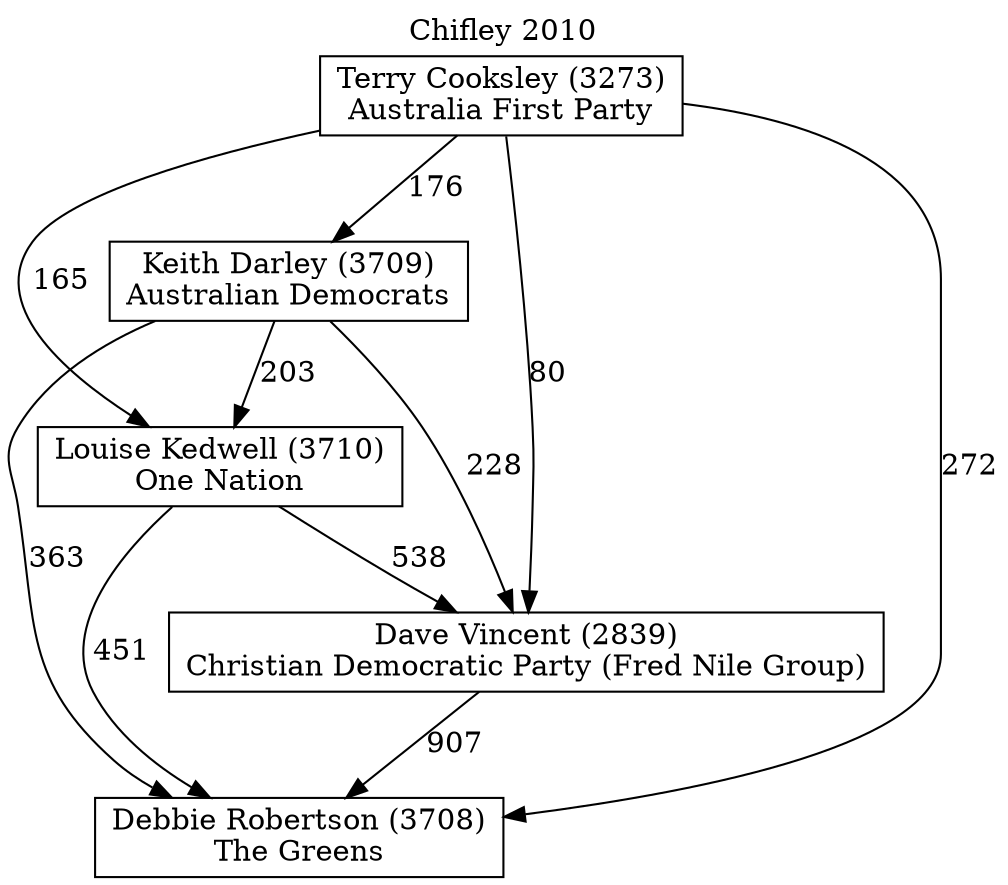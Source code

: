 // House preference flow
digraph "Debbie Robertson (3708)_Chifley_2010" {
	graph [label="Chifley 2010" labelloc=t mclimit=10]
	node [shape=box]
	"Debbie Robertson (3708)" [label="Debbie Robertson (3708)
The Greens"]
	"Dave Vincent (2839)" [label="Dave Vincent (2839)
Christian Democratic Party (Fred Nile Group)"]
	"Louise Kedwell (3710)" [label="Louise Kedwell (3710)
One Nation"]
	"Keith Darley (3709)" [label="Keith Darley (3709)
Australian Democrats"]
	"Terry Cooksley (3273)" [label="Terry Cooksley (3273)
Australia First Party"]
	"Debbie Robertson (3708)" [label="Debbie Robertson (3708)
The Greens"]
	"Louise Kedwell (3710)" [label="Louise Kedwell (3710)
One Nation"]
	"Keith Darley (3709)" [label="Keith Darley (3709)
Australian Democrats"]
	"Terry Cooksley (3273)" [label="Terry Cooksley (3273)
Australia First Party"]
	"Debbie Robertson (3708)" [label="Debbie Robertson (3708)
The Greens"]
	"Keith Darley (3709)" [label="Keith Darley (3709)
Australian Democrats"]
	"Terry Cooksley (3273)" [label="Terry Cooksley (3273)
Australia First Party"]
	"Debbie Robertson (3708)" [label="Debbie Robertson (3708)
The Greens"]
	"Terry Cooksley (3273)" [label="Terry Cooksley (3273)
Australia First Party"]
	"Terry Cooksley (3273)" [label="Terry Cooksley (3273)
Australia First Party"]
	"Keith Darley (3709)" [label="Keith Darley (3709)
Australian Democrats"]
	"Terry Cooksley (3273)" [label="Terry Cooksley (3273)
Australia First Party"]
	"Terry Cooksley (3273)" [label="Terry Cooksley (3273)
Australia First Party"]
	"Louise Kedwell (3710)" [label="Louise Kedwell (3710)
One Nation"]
	"Keith Darley (3709)" [label="Keith Darley (3709)
Australian Democrats"]
	"Terry Cooksley (3273)" [label="Terry Cooksley (3273)
Australia First Party"]
	"Louise Kedwell (3710)" [label="Louise Kedwell (3710)
One Nation"]
	"Terry Cooksley (3273)" [label="Terry Cooksley (3273)
Australia First Party"]
	"Terry Cooksley (3273)" [label="Terry Cooksley (3273)
Australia First Party"]
	"Keith Darley (3709)" [label="Keith Darley (3709)
Australian Democrats"]
	"Terry Cooksley (3273)" [label="Terry Cooksley (3273)
Australia First Party"]
	"Terry Cooksley (3273)" [label="Terry Cooksley (3273)
Australia First Party"]
	"Dave Vincent (2839)" [label="Dave Vincent (2839)
Christian Democratic Party (Fred Nile Group)"]
	"Louise Kedwell (3710)" [label="Louise Kedwell (3710)
One Nation"]
	"Keith Darley (3709)" [label="Keith Darley (3709)
Australian Democrats"]
	"Terry Cooksley (3273)" [label="Terry Cooksley (3273)
Australia First Party"]
	"Dave Vincent (2839)" [label="Dave Vincent (2839)
Christian Democratic Party (Fred Nile Group)"]
	"Keith Darley (3709)" [label="Keith Darley (3709)
Australian Democrats"]
	"Terry Cooksley (3273)" [label="Terry Cooksley (3273)
Australia First Party"]
	"Dave Vincent (2839)" [label="Dave Vincent (2839)
Christian Democratic Party (Fred Nile Group)"]
	"Terry Cooksley (3273)" [label="Terry Cooksley (3273)
Australia First Party"]
	"Terry Cooksley (3273)" [label="Terry Cooksley (3273)
Australia First Party"]
	"Keith Darley (3709)" [label="Keith Darley (3709)
Australian Democrats"]
	"Terry Cooksley (3273)" [label="Terry Cooksley (3273)
Australia First Party"]
	"Terry Cooksley (3273)" [label="Terry Cooksley (3273)
Australia First Party"]
	"Louise Kedwell (3710)" [label="Louise Kedwell (3710)
One Nation"]
	"Keith Darley (3709)" [label="Keith Darley (3709)
Australian Democrats"]
	"Terry Cooksley (3273)" [label="Terry Cooksley (3273)
Australia First Party"]
	"Louise Kedwell (3710)" [label="Louise Kedwell (3710)
One Nation"]
	"Terry Cooksley (3273)" [label="Terry Cooksley (3273)
Australia First Party"]
	"Terry Cooksley (3273)" [label="Terry Cooksley (3273)
Australia First Party"]
	"Keith Darley (3709)" [label="Keith Darley (3709)
Australian Democrats"]
	"Terry Cooksley (3273)" [label="Terry Cooksley (3273)
Australia First Party"]
	"Terry Cooksley (3273)" [label="Terry Cooksley (3273)
Australia First Party"]
	"Dave Vincent (2839)" -> "Debbie Robertson (3708)" [label=907]
	"Louise Kedwell (3710)" -> "Dave Vincent (2839)" [label=538]
	"Keith Darley (3709)" -> "Louise Kedwell (3710)" [label=203]
	"Terry Cooksley (3273)" -> "Keith Darley (3709)" [label=176]
	"Louise Kedwell (3710)" -> "Debbie Robertson (3708)" [label=451]
	"Keith Darley (3709)" -> "Debbie Robertson (3708)" [label=363]
	"Terry Cooksley (3273)" -> "Debbie Robertson (3708)" [label=272]
	"Terry Cooksley (3273)" -> "Louise Kedwell (3710)" [label=165]
	"Keith Darley (3709)" -> "Dave Vincent (2839)" [label=228]
	"Terry Cooksley (3273)" -> "Dave Vincent (2839)" [label=80]
}
